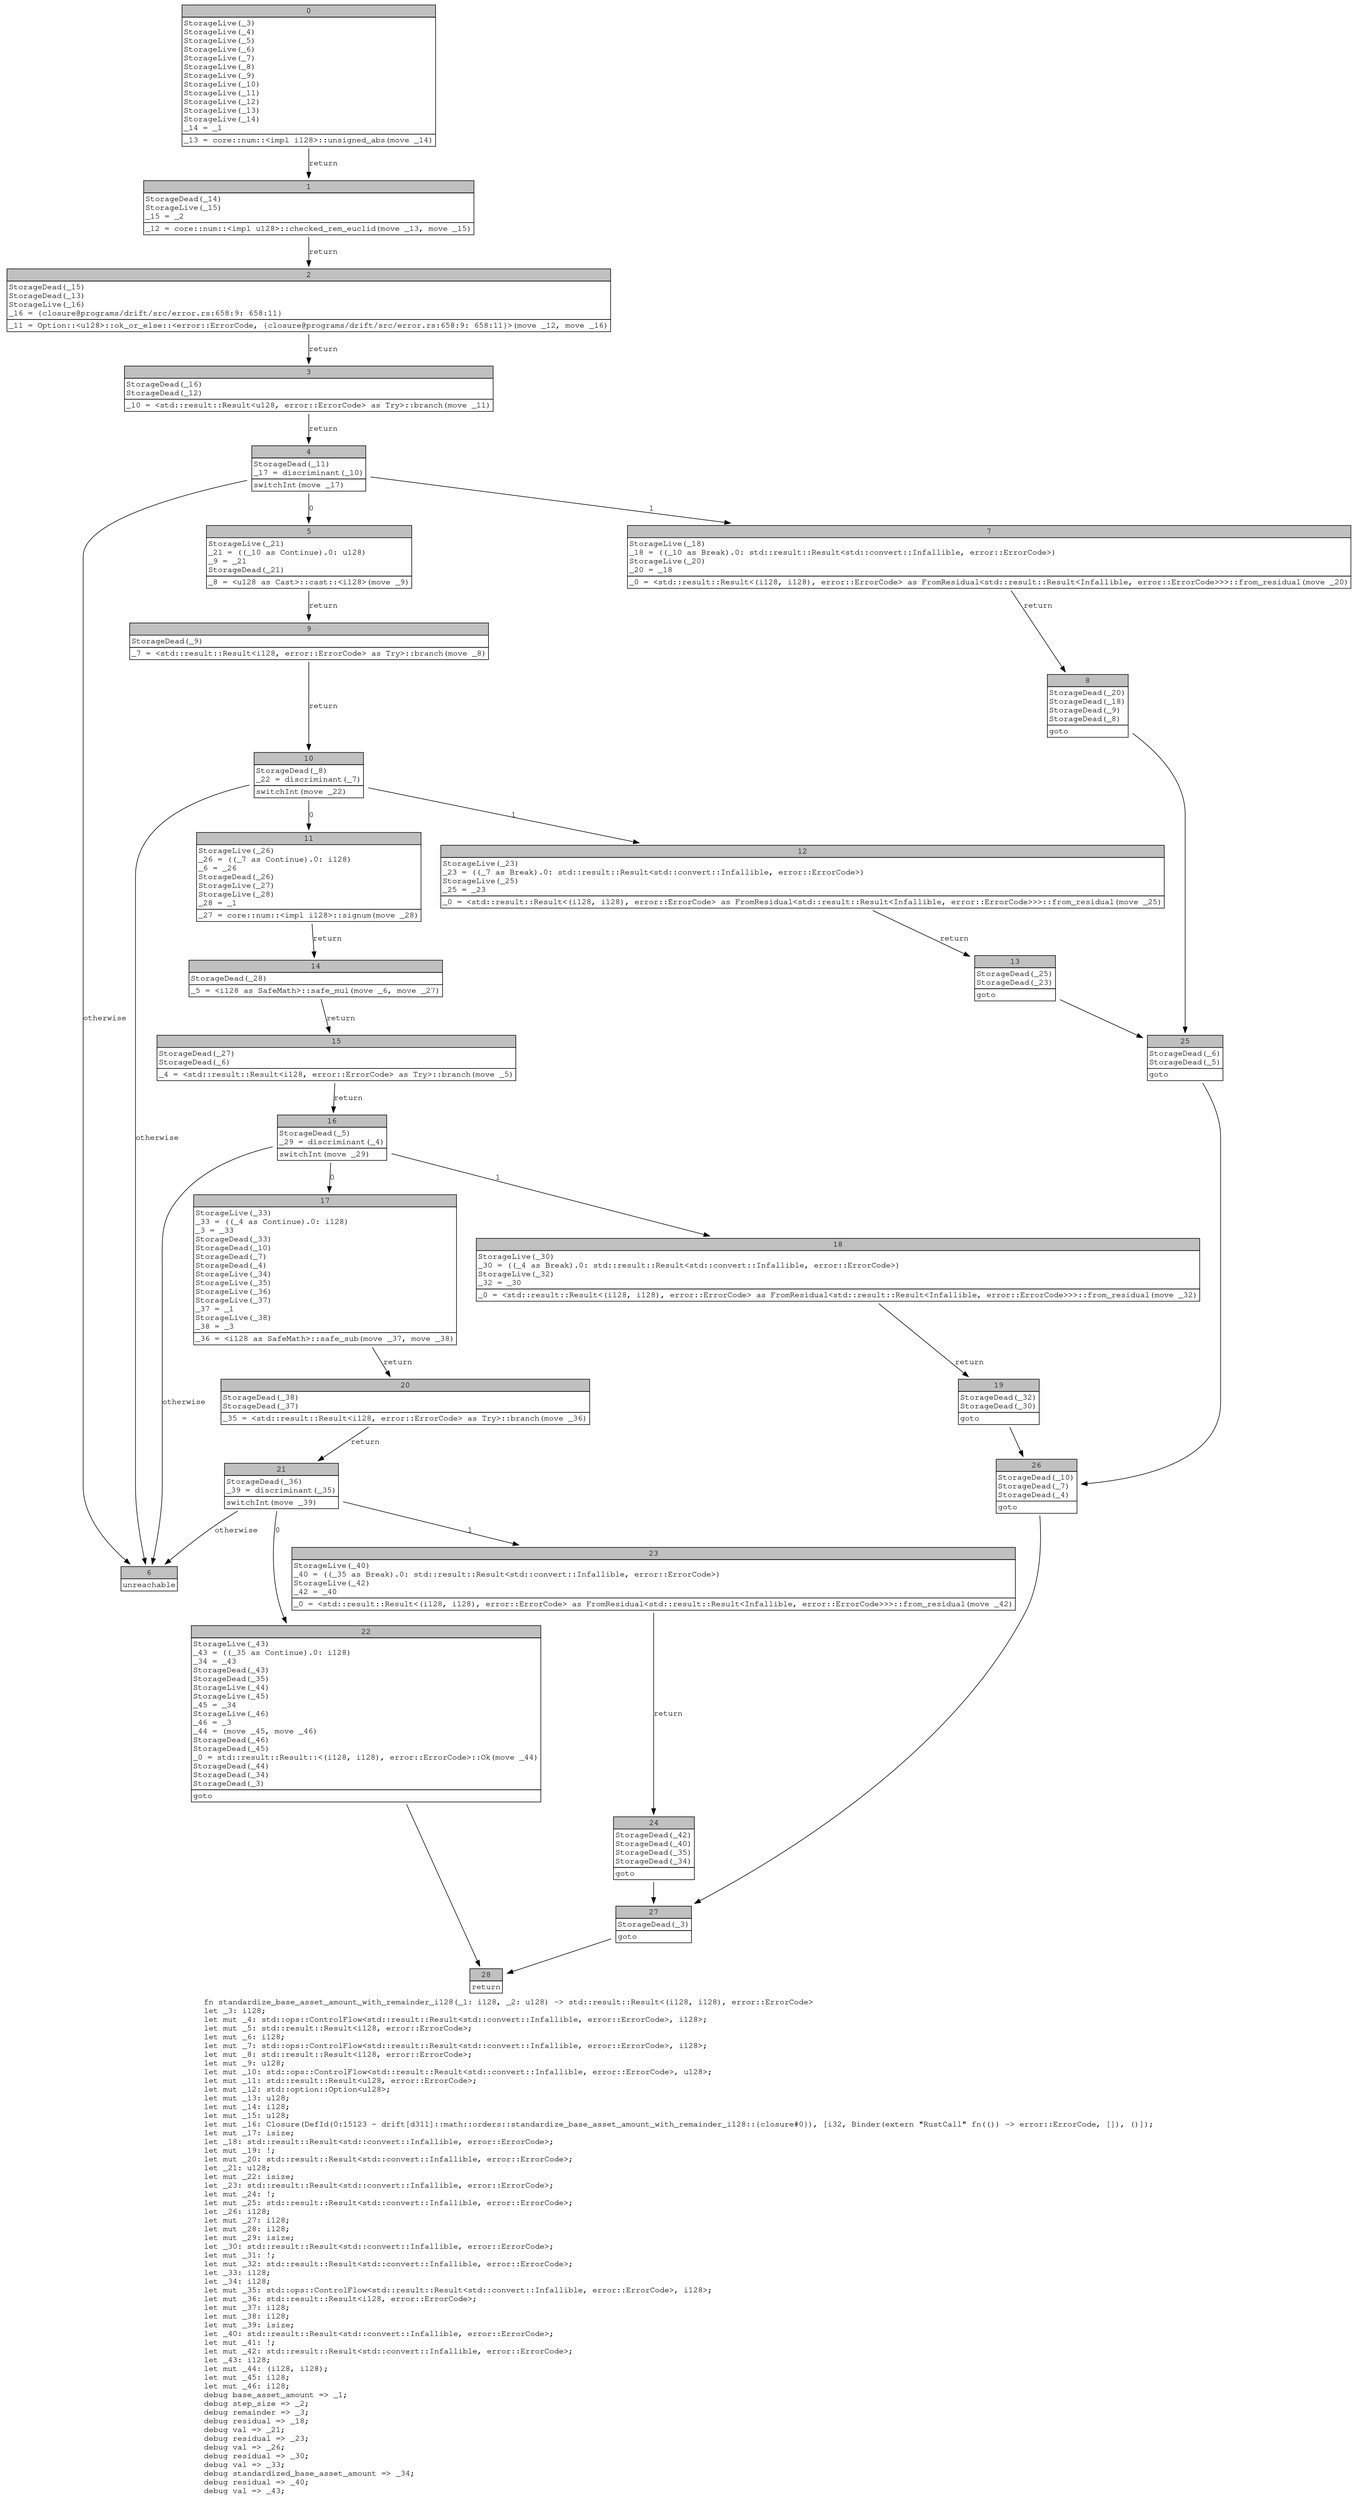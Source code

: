 digraph Mir_0_2590 {
    graph [fontname="Courier, monospace"];
    node [fontname="Courier, monospace"];
    edge [fontname="Courier, monospace"];
    label=<fn standardize_base_asset_amount_with_remainder_i128(_1: i128, _2: u128) -&gt; std::result::Result&lt;(i128, i128), error::ErrorCode&gt;<br align="left"/>let _3: i128;<br align="left"/>let mut _4: std::ops::ControlFlow&lt;std::result::Result&lt;std::convert::Infallible, error::ErrorCode&gt;, i128&gt;;<br align="left"/>let mut _5: std::result::Result&lt;i128, error::ErrorCode&gt;;<br align="left"/>let mut _6: i128;<br align="left"/>let mut _7: std::ops::ControlFlow&lt;std::result::Result&lt;std::convert::Infallible, error::ErrorCode&gt;, i128&gt;;<br align="left"/>let mut _8: std::result::Result&lt;i128, error::ErrorCode&gt;;<br align="left"/>let mut _9: u128;<br align="left"/>let mut _10: std::ops::ControlFlow&lt;std::result::Result&lt;std::convert::Infallible, error::ErrorCode&gt;, u128&gt;;<br align="left"/>let mut _11: std::result::Result&lt;u128, error::ErrorCode&gt;;<br align="left"/>let mut _12: std::option::Option&lt;u128&gt;;<br align="left"/>let mut _13: u128;<br align="left"/>let mut _14: i128;<br align="left"/>let mut _15: u128;<br align="left"/>let mut _16: Closure(DefId(0:15123 ~ drift[d311]::math::orders::standardize_base_asset_amount_with_remainder_i128::{closure#0}), [i32, Binder(extern &quot;RustCall&quot; fn(()) -&gt; error::ErrorCode, []), ()]);<br align="left"/>let mut _17: isize;<br align="left"/>let _18: std::result::Result&lt;std::convert::Infallible, error::ErrorCode&gt;;<br align="left"/>let mut _19: !;<br align="left"/>let mut _20: std::result::Result&lt;std::convert::Infallible, error::ErrorCode&gt;;<br align="left"/>let _21: u128;<br align="left"/>let mut _22: isize;<br align="left"/>let _23: std::result::Result&lt;std::convert::Infallible, error::ErrorCode&gt;;<br align="left"/>let mut _24: !;<br align="left"/>let mut _25: std::result::Result&lt;std::convert::Infallible, error::ErrorCode&gt;;<br align="left"/>let _26: i128;<br align="left"/>let mut _27: i128;<br align="left"/>let mut _28: i128;<br align="left"/>let mut _29: isize;<br align="left"/>let _30: std::result::Result&lt;std::convert::Infallible, error::ErrorCode&gt;;<br align="left"/>let mut _31: !;<br align="left"/>let mut _32: std::result::Result&lt;std::convert::Infallible, error::ErrorCode&gt;;<br align="left"/>let _33: i128;<br align="left"/>let _34: i128;<br align="left"/>let mut _35: std::ops::ControlFlow&lt;std::result::Result&lt;std::convert::Infallible, error::ErrorCode&gt;, i128&gt;;<br align="left"/>let mut _36: std::result::Result&lt;i128, error::ErrorCode&gt;;<br align="left"/>let mut _37: i128;<br align="left"/>let mut _38: i128;<br align="left"/>let mut _39: isize;<br align="left"/>let _40: std::result::Result&lt;std::convert::Infallible, error::ErrorCode&gt;;<br align="left"/>let mut _41: !;<br align="left"/>let mut _42: std::result::Result&lt;std::convert::Infallible, error::ErrorCode&gt;;<br align="left"/>let _43: i128;<br align="left"/>let mut _44: (i128, i128);<br align="left"/>let mut _45: i128;<br align="left"/>let mut _46: i128;<br align="left"/>debug base_asset_amount =&gt; _1;<br align="left"/>debug step_size =&gt; _2;<br align="left"/>debug remainder =&gt; _3;<br align="left"/>debug residual =&gt; _18;<br align="left"/>debug val =&gt; _21;<br align="left"/>debug residual =&gt; _23;<br align="left"/>debug val =&gt; _26;<br align="left"/>debug residual =&gt; _30;<br align="left"/>debug val =&gt; _33;<br align="left"/>debug standardized_base_asset_amount =&gt; _34;<br align="left"/>debug residual =&gt; _40;<br align="left"/>debug val =&gt; _43;<br align="left"/>>;
    bb0__0_2590 [shape="none", label=<<table border="0" cellborder="1" cellspacing="0"><tr><td bgcolor="gray" align="center" colspan="1">0</td></tr><tr><td align="left" balign="left">StorageLive(_3)<br/>StorageLive(_4)<br/>StorageLive(_5)<br/>StorageLive(_6)<br/>StorageLive(_7)<br/>StorageLive(_8)<br/>StorageLive(_9)<br/>StorageLive(_10)<br/>StorageLive(_11)<br/>StorageLive(_12)<br/>StorageLive(_13)<br/>StorageLive(_14)<br/>_14 = _1<br/></td></tr><tr><td align="left">_13 = core::num::&lt;impl i128&gt;::unsigned_abs(move _14)</td></tr></table>>];
    bb1__0_2590 [shape="none", label=<<table border="0" cellborder="1" cellspacing="0"><tr><td bgcolor="gray" align="center" colspan="1">1</td></tr><tr><td align="left" balign="left">StorageDead(_14)<br/>StorageLive(_15)<br/>_15 = _2<br/></td></tr><tr><td align="left">_12 = core::num::&lt;impl u128&gt;::checked_rem_euclid(move _13, move _15)</td></tr></table>>];
    bb2__0_2590 [shape="none", label=<<table border="0" cellborder="1" cellspacing="0"><tr><td bgcolor="gray" align="center" colspan="1">2</td></tr><tr><td align="left" balign="left">StorageDead(_15)<br/>StorageDead(_13)<br/>StorageLive(_16)<br/>_16 = {closure@programs/drift/src/error.rs:658:9: 658:11}<br/></td></tr><tr><td align="left">_11 = Option::&lt;u128&gt;::ok_or_else::&lt;error::ErrorCode, {closure@programs/drift/src/error.rs:658:9: 658:11}&gt;(move _12, move _16)</td></tr></table>>];
    bb3__0_2590 [shape="none", label=<<table border="0" cellborder="1" cellspacing="0"><tr><td bgcolor="gray" align="center" colspan="1">3</td></tr><tr><td align="left" balign="left">StorageDead(_16)<br/>StorageDead(_12)<br/></td></tr><tr><td align="left">_10 = &lt;std::result::Result&lt;u128, error::ErrorCode&gt; as Try&gt;::branch(move _11)</td></tr></table>>];
    bb4__0_2590 [shape="none", label=<<table border="0" cellborder="1" cellspacing="0"><tr><td bgcolor="gray" align="center" colspan="1">4</td></tr><tr><td align="left" balign="left">StorageDead(_11)<br/>_17 = discriminant(_10)<br/></td></tr><tr><td align="left">switchInt(move _17)</td></tr></table>>];
    bb5__0_2590 [shape="none", label=<<table border="0" cellborder="1" cellspacing="0"><tr><td bgcolor="gray" align="center" colspan="1">5</td></tr><tr><td align="left" balign="left">StorageLive(_21)<br/>_21 = ((_10 as Continue).0: u128)<br/>_9 = _21<br/>StorageDead(_21)<br/></td></tr><tr><td align="left">_8 = &lt;u128 as Cast&gt;::cast::&lt;i128&gt;(move _9)</td></tr></table>>];
    bb6__0_2590 [shape="none", label=<<table border="0" cellborder="1" cellspacing="0"><tr><td bgcolor="gray" align="center" colspan="1">6</td></tr><tr><td align="left">unreachable</td></tr></table>>];
    bb7__0_2590 [shape="none", label=<<table border="0" cellborder="1" cellspacing="0"><tr><td bgcolor="gray" align="center" colspan="1">7</td></tr><tr><td align="left" balign="left">StorageLive(_18)<br/>_18 = ((_10 as Break).0: std::result::Result&lt;std::convert::Infallible, error::ErrorCode&gt;)<br/>StorageLive(_20)<br/>_20 = _18<br/></td></tr><tr><td align="left">_0 = &lt;std::result::Result&lt;(i128, i128), error::ErrorCode&gt; as FromResidual&lt;std::result::Result&lt;Infallible, error::ErrorCode&gt;&gt;&gt;::from_residual(move _20)</td></tr></table>>];
    bb8__0_2590 [shape="none", label=<<table border="0" cellborder="1" cellspacing="0"><tr><td bgcolor="gray" align="center" colspan="1">8</td></tr><tr><td align="left" balign="left">StorageDead(_20)<br/>StorageDead(_18)<br/>StorageDead(_9)<br/>StorageDead(_8)<br/></td></tr><tr><td align="left">goto</td></tr></table>>];
    bb9__0_2590 [shape="none", label=<<table border="0" cellborder="1" cellspacing="0"><tr><td bgcolor="gray" align="center" colspan="1">9</td></tr><tr><td align="left" balign="left">StorageDead(_9)<br/></td></tr><tr><td align="left">_7 = &lt;std::result::Result&lt;i128, error::ErrorCode&gt; as Try&gt;::branch(move _8)</td></tr></table>>];
    bb10__0_2590 [shape="none", label=<<table border="0" cellborder="1" cellspacing="0"><tr><td bgcolor="gray" align="center" colspan="1">10</td></tr><tr><td align="left" balign="left">StorageDead(_8)<br/>_22 = discriminant(_7)<br/></td></tr><tr><td align="left">switchInt(move _22)</td></tr></table>>];
    bb11__0_2590 [shape="none", label=<<table border="0" cellborder="1" cellspacing="0"><tr><td bgcolor="gray" align="center" colspan="1">11</td></tr><tr><td align="left" balign="left">StorageLive(_26)<br/>_26 = ((_7 as Continue).0: i128)<br/>_6 = _26<br/>StorageDead(_26)<br/>StorageLive(_27)<br/>StorageLive(_28)<br/>_28 = _1<br/></td></tr><tr><td align="left">_27 = core::num::&lt;impl i128&gt;::signum(move _28)</td></tr></table>>];
    bb12__0_2590 [shape="none", label=<<table border="0" cellborder="1" cellspacing="0"><tr><td bgcolor="gray" align="center" colspan="1">12</td></tr><tr><td align="left" balign="left">StorageLive(_23)<br/>_23 = ((_7 as Break).0: std::result::Result&lt;std::convert::Infallible, error::ErrorCode&gt;)<br/>StorageLive(_25)<br/>_25 = _23<br/></td></tr><tr><td align="left">_0 = &lt;std::result::Result&lt;(i128, i128), error::ErrorCode&gt; as FromResidual&lt;std::result::Result&lt;Infallible, error::ErrorCode&gt;&gt;&gt;::from_residual(move _25)</td></tr></table>>];
    bb13__0_2590 [shape="none", label=<<table border="0" cellborder="1" cellspacing="0"><tr><td bgcolor="gray" align="center" colspan="1">13</td></tr><tr><td align="left" balign="left">StorageDead(_25)<br/>StorageDead(_23)<br/></td></tr><tr><td align="left">goto</td></tr></table>>];
    bb14__0_2590 [shape="none", label=<<table border="0" cellborder="1" cellspacing="0"><tr><td bgcolor="gray" align="center" colspan="1">14</td></tr><tr><td align="left" balign="left">StorageDead(_28)<br/></td></tr><tr><td align="left">_5 = &lt;i128 as SafeMath&gt;::safe_mul(move _6, move _27)</td></tr></table>>];
    bb15__0_2590 [shape="none", label=<<table border="0" cellborder="1" cellspacing="0"><tr><td bgcolor="gray" align="center" colspan="1">15</td></tr><tr><td align="left" balign="left">StorageDead(_27)<br/>StorageDead(_6)<br/></td></tr><tr><td align="left">_4 = &lt;std::result::Result&lt;i128, error::ErrorCode&gt; as Try&gt;::branch(move _5)</td></tr></table>>];
    bb16__0_2590 [shape="none", label=<<table border="0" cellborder="1" cellspacing="0"><tr><td bgcolor="gray" align="center" colspan="1">16</td></tr><tr><td align="left" balign="left">StorageDead(_5)<br/>_29 = discriminant(_4)<br/></td></tr><tr><td align="left">switchInt(move _29)</td></tr></table>>];
    bb17__0_2590 [shape="none", label=<<table border="0" cellborder="1" cellspacing="0"><tr><td bgcolor="gray" align="center" colspan="1">17</td></tr><tr><td align="left" balign="left">StorageLive(_33)<br/>_33 = ((_4 as Continue).0: i128)<br/>_3 = _33<br/>StorageDead(_33)<br/>StorageDead(_10)<br/>StorageDead(_7)<br/>StorageDead(_4)<br/>StorageLive(_34)<br/>StorageLive(_35)<br/>StorageLive(_36)<br/>StorageLive(_37)<br/>_37 = _1<br/>StorageLive(_38)<br/>_38 = _3<br/></td></tr><tr><td align="left">_36 = &lt;i128 as SafeMath&gt;::safe_sub(move _37, move _38)</td></tr></table>>];
    bb18__0_2590 [shape="none", label=<<table border="0" cellborder="1" cellspacing="0"><tr><td bgcolor="gray" align="center" colspan="1">18</td></tr><tr><td align="left" balign="left">StorageLive(_30)<br/>_30 = ((_4 as Break).0: std::result::Result&lt;std::convert::Infallible, error::ErrorCode&gt;)<br/>StorageLive(_32)<br/>_32 = _30<br/></td></tr><tr><td align="left">_0 = &lt;std::result::Result&lt;(i128, i128), error::ErrorCode&gt; as FromResidual&lt;std::result::Result&lt;Infallible, error::ErrorCode&gt;&gt;&gt;::from_residual(move _32)</td></tr></table>>];
    bb19__0_2590 [shape="none", label=<<table border="0" cellborder="1" cellspacing="0"><tr><td bgcolor="gray" align="center" colspan="1">19</td></tr><tr><td align="left" balign="left">StorageDead(_32)<br/>StorageDead(_30)<br/></td></tr><tr><td align="left">goto</td></tr></table>>];
    bb20__0_2590 [shape="none", label=<<table border="0" cellborder="1" cellspacing="0"><tr><td bgcolor="gray" align="center" colspan="1">20</td></tr><tr><td align="left" balign="left">StorageDead(_38)<br/>StorageDead(_37)<br/></td></tr><tr><td align="left">_35 = &lt;std::result::Result&lt;i128, error::ErrorCode&gt; as Try&gt;::branch(move _36)</td></tr></table>>];
    bb21__0_2590 [shape="none", label=<<table border="0" cellborder="1" cellspacing="0"><tr><td bgcolor="gray" align="center" colspan="1">21</td></tr><tr><td align="left" balign="left">StorageDead(_36)<br/>_39 = discriminant(_35)<br/></td></tr><tr><td align="left">switchInt(move _39)</td></tr></table>>];
    bb22__0_2590 [shape="none", label=<<table border="0" cellborder="1" cellspacing="0"><tr><td bgcolor="gray" align="center" colspan="1">22</td></tr><tr><td align="left" balign="left">StorageLive(_43)<br/>_43 = ((_35 as Continue).0: i128)<br/>_34 = _43<br/>StorageDead(_43)<br/>StorageDead(_35)<br/>StorageLive(_44)<br/>StorageLive(_45)<br/>_45 = _34<br/>StorageLive(_46)<br/>_46 = _3<br/>_44 = (move _45, move _46)<br/>StorageDead(_46)<br/>StorageDead(_45)<br/>_0 = std::result::Result::&lt;(i128, i128), error::ErrorCode&gt;::Ok(move _44)<br/>StorageDead(_44)<br/>StorageDead(_34)<br/>StorageDead(_3)<br/></td></tr><tr><td align="left">goto</td></tr></table>>];
    bb23__0_2590 [shape="none", label=<<table border="0" cellborder="1" cellspacing="0"><tr><td bgcolor="gray" align="center" colspan="1">23</td></tr><tr><td align="left" balign="left">StorageLive(_40)<br/>_40 = ((_35 as Break).0: std::result::Result&lt;std::convert::Infallible, error::ErrorCode&gt;)<br/>StorageLive(_42)<br/>_42 = _40<br/></td></tr><tr><td align="left">_0 = &lt;std::result::Result&lt;(i128, i128), error::ErrorCode&gt; as FromResidual&lt;std::result::Result&lt;Infallible, error::ErrorCode&gt;&gt;&gt;::from_residual(move _42)</td></tr></table>>];
    bb24__0_2590 [shape="none", label=<<table border="0" cellborder="1" cellspacing="0"><tr><td bgcolor="gray" align="center" colspan="1">24</td></tr><tr><td align="left" balign="left">StorageDead(_42)<br/>StorageDead(_40)<br/>StorageDead(_35)<br/>StorageDead(_34)<br/></td></tr><tr><td align="left">goto</td></tr></table>>];
    bb25__0_2590 [shape="none", label=<<table border="0" cellborder="1" cellspacing="0"><tr><td bgcolor="gray" align="center" colspan="1">25</td></tr><tr><td align="left" balign="left">StorageDead(_6)<br/>StorageDead(_5)<br/></td></tr><tr><td align="left">goto</td></tr></table>>];
    bb26__0_2590 [shape="none", label=<<table border="0" cellborder="1" cellspacing="0"><tr><td bgcolor="gray" align="center" colspan="1">26</td></tr><tr><td align="left" balign="left">StorageDead(_10)<br/>StorageDead(_7)<br/>StorageDead(_4)<br/></td></tr><tr><td align="left">goto</td></tr></table>>];
    bb27__0_2590 [shape="none", label=<<table border="0" cellborder="1" cellspacing="0"><tr><td bgcolor="gray" align="center" colspan="1">27</td></tr><tr><td align="left" balign="left">StorageDead(_3)<br/></td></tr><tr><td align="left">goto</td></tr></table>>];
    bb28__0_2590 [shape="none", label=<<table border="0" cellborder="1" cellspacing="0"><tr><td bgcolor="gray" align="center" colspan="1">28</td></tr><tr><td align="left">return</td></tr></table>>];
    bb0__0_2590 -> bb1__0_2590 [label="return"];
    bb1__0_2590 -> bb2__0_2590 [label="return"];
    bb2__0_2590 -> bb3__0_2590 [label="return"];
    bb3__0_2590 -> bb4__0_2590 [label="return"];
    bb4__0_2590 -> bb5__0_2590 [label="0"];
    bb4__0_2590 -> bb7__0_2590 [label="1"];
    bb4__0_2590 -> bb6__0_2590 [label="otherwise"];
    bb5__0_2590 -> bb9__0_2590 [label="return"];
    bb7__0_2590 -> bb8__0_2590 [label="return"];
    bb8__0_2590 -> bb25__0_2590 [label=""];
    bb9__0_2590 -> bb10__0_2590 [label="return"];
    bb10__0_2590 -> bb11__0_2590 [label="0"];
    bb10__0_2590 -> bb12__0_2590 [label="1"];
    bb10__0_2590 -> bb6__0_2590 [label="otherwise"];
    bb11__0_2590 -> bb14__0_2590 [label="return"];
    bb12__0_2590 -> bb13__0_2590 [label="return"];
    bb13__0_2590 -> bb25__0_2590 [label=""];
    bb14__0_2590 -> bb15__0_2590 [label="return"];
    bb15__0_2590 -> bb16__0_2590 [label="return"];
    bb16__0_2590 -> bb17__0_2590 [label="0"];
    bb16__0_2590 -> bb18__0_2590 [label="1"];
    bb16__0_2590 -> bb6__0_2590 [label="otherwise"];
    bb17__0_2590 -> bb20__0_2590 [label="return"];
    bb18__0_2590 -> bb19__0_2590 [label="return"];
    bb19__0_2590 -> bb26__0_2590 [label=""];
    bb20__0_2590 -> bb21__0_2590 [label="return"];
    bb21__0_2590 -> bb22__0_2590 [label="0"];
    bb21__0_2590 -> bb23__0_2590 [label="1"];
    bb21__0_2590 -> bb6__0_2590 [label="otherwise"];
    bb22__0_2590 -> bb28__0_2590 [label=""];
    bb23__0_2590 -> bb24__0_2590 [label="return"];
    bb24__0_2590 -> bb27__0_2590 [label=""];
    bb25__0_2590 -> bb26__0_2590 [label=""];
    bb26__0_2590 -> bb27__0_2590 [label=""];
    bb27__0_2590 -> bb28__0_2590 [label=""];
}
